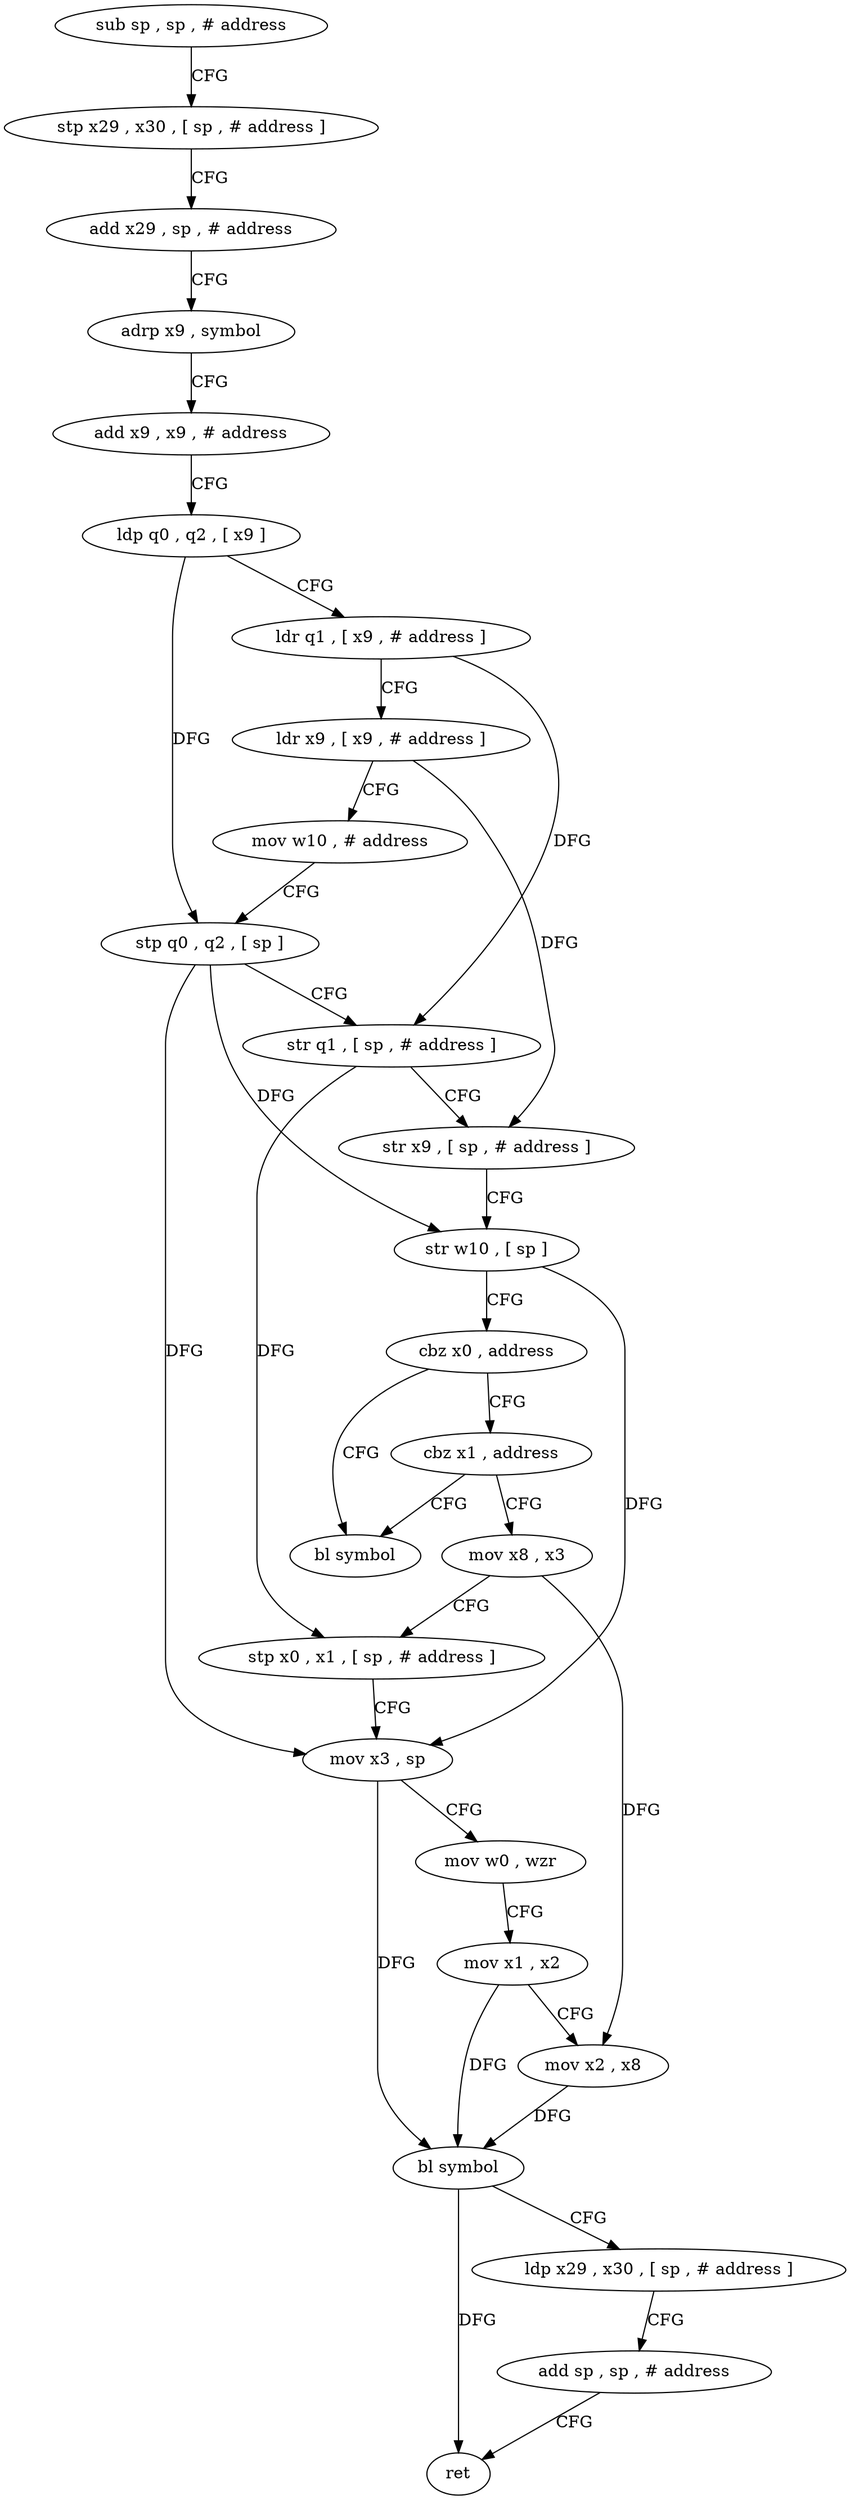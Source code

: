 digraph "func" {
"4212760" [label = "sub sp , sp , # address" ]
"4212764" [label = "stp x29 , x30 , [ sp , # address ]" ]
"4212768" [label = "add x29 , sp , # address" ]
"4212772" [label = "adrp x9 , symbol" ]
"4212776" [label = "add x9 , x9 , # address" ]
"4212780" [label = "ldp q0 , q2 , [ x9 ]" ]
"4212784" [label = "ldr q1 , [ x9 , # address ]" ]
"4212788" [label = "ldr x9 , [ x9 , # address ]" ]
"4212792" [label = "mov w10 , # address" ]
"4212796" [label = "stp q0 , q2 , [ sp ]" ]
"4212800" [label = "str q1 , [ sp , # address ]" ]
"4212804" [label = "str x9 , [ sp , # address ]" ]
"4212808" [label = "str w10 , [ sp ]" ]
"4212812" [label = "cbz x0 , address" ]
"4212860" [label = "bl symbol" ]
"4212816" [label = "cbz x1 , address" ]
"4212820" [label = "mov x8 , x3" ]
"4212824" [label = "stp x0 , x1 , [ sp , # address ]" ]
"4212828" [label = "mov x3 , sp" ]
"4212832" [label = "mov w0 , wzr" ]
"4212836" [label = "mov x1 , x2" ]
"4212840" [label = "mov x2 , x8" ]
"4212844" [label = "bl symbol" ]
"4212848" [label = "ldp x29 , x30 , [ sp , # address ]" ]
"4212852" [label = "add sp , sp , # address" ]
"4212856" [label = "ret" ]
"4212760" -> "4212764" [ label = "CFG" ]
"4212764" -> "4212768" [ label = "CFG" ]
"4212768" -> "4212772" [ label = "CFG" ]
"4212772" -> "4212776" [ label = "CFG" ]
"4212776" -> "4212780" [ label = "CFG" ]
"4212780" -> "4212784" [ label = "CFG" ]
"4212780" -> "4212796" [ label = "DFG" ]
"4212784" -> "4212788" [ label = "CFG" ]
"4212784" -> "4212800" [ label = "DFG" ]
"4212788" -> "4212792" [ label = "CFG" ]
"4212788" -> "4212804" [ label = "DFG" ]
"4212792" -> "4212796" [ label = "CFG" ]
"4212796" -> "4212800" [ label = "CFG" ]
"4212796" -> "4212808" [ label = "DFG" ]
"4212796" -> "4212828" [ label = "DFG" ]
"4212800" -> "4212804" [ label = "CFG" ]
"4212800" -> "4212824" [ label = "DFG" ]
"4212804" -> "4212808" [ label = "CFG" ]
"4212808" -> "4212812" [ label = "CFG" ]
"4212808" -> "4212828" [ label = "DFG" ]
"4212812" -> "4212860" [ label = "CFG" ]
"4212812" -> "4212816" [ label = "CFG" ]
"4212816" -> "4212860" [ label = "CFG" ]
"4212816" -> "4212820" [ label = "CFG" ]
"4212820" -> "4212824" [ label = "CFG" ]
"4212820" -> "4212840" [ label = "DFG" ]
"4212824" -> "4212828" [ label = "CFG" ]
"4212828" -> "4212832" [ label = "CFG" ]
"4212828" -> "4212844" [ label = "DFG" ]
"4212832" -> "4212836" [ label = "CFG" ]
"4212836" -> "4212840" [ label = "CFG" ]
"4212836" -> "4212844" [ label = "DFG" ]
"4212840" -> "4212844" [ label = "DFG" ]
"4212844" -> "4212848" [ label = "CFG" ]
"4212844" -> "4212856" [ label = "DFG" ]
"4212848" -> "4212852" [ label = "CFG" ]
"4212852" -> "4212856" [ label = "CFG" ]
}
